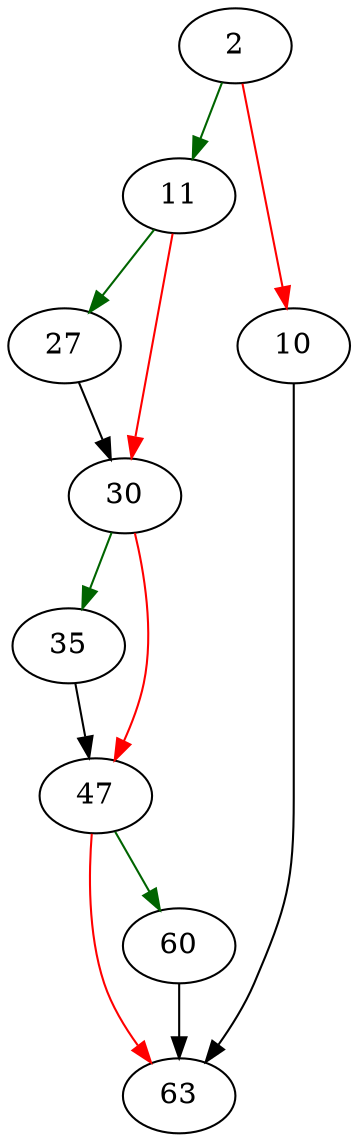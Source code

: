 strict digraph "checkAppendMsg" {
	// Node definitions.
	2 [entry=true];
	11;
	10;
	63;
	27;
	30;
	35;
	47;
	60;

	// Edge definitions.
	2 -> 11 [
		color=darkgreen
		cond=true
	];
	2 -> 10 [
		color=red
		cond=false
	];
	11 -> 27 [
		color=darkgreen
		cond=true
	];
	11 -> 30 [
		color=red
		cond=false
	];
	10 -> 63;
	27 -> 30;
	30 -> 35 [
		color=darkgreen
		cond=true
	];
	30 -> 47 [
		color=red
		cond=false
	];
	35 -> 47;
	47 -> 63 [
		color=red
		cond=false
	];
	47 -> 60 [
		color=darkgreen
		cond=true
	];
	60 -> 63;
}